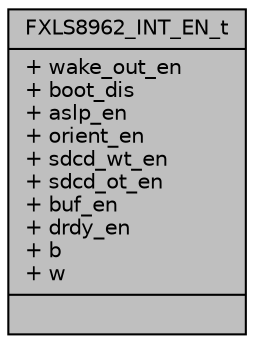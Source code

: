 digraph "FXLS8962_INT_EN_t"
{
  edge [fontname="Helvetica",fontsize="10",labelfontname="Helvetica",labelfontsize="10"];
  node [fontname="Helvetica",fontsize="10",shape=record];
  Node1 [label="{FXLS8962_INT_EN_t\n|+ wake_out_en\l+ boot_dis\l+ aslp_en\l+ orient_en\l+ sdcd_wt_en\l+ sdcd_ot_en\l+ buf_en\l+ drdy_en\l+ b\l+ w\l|}",height=0.2,width=0.4,color="black", fillcolor="grey75", style="filled", fontcolor="black"];
}
